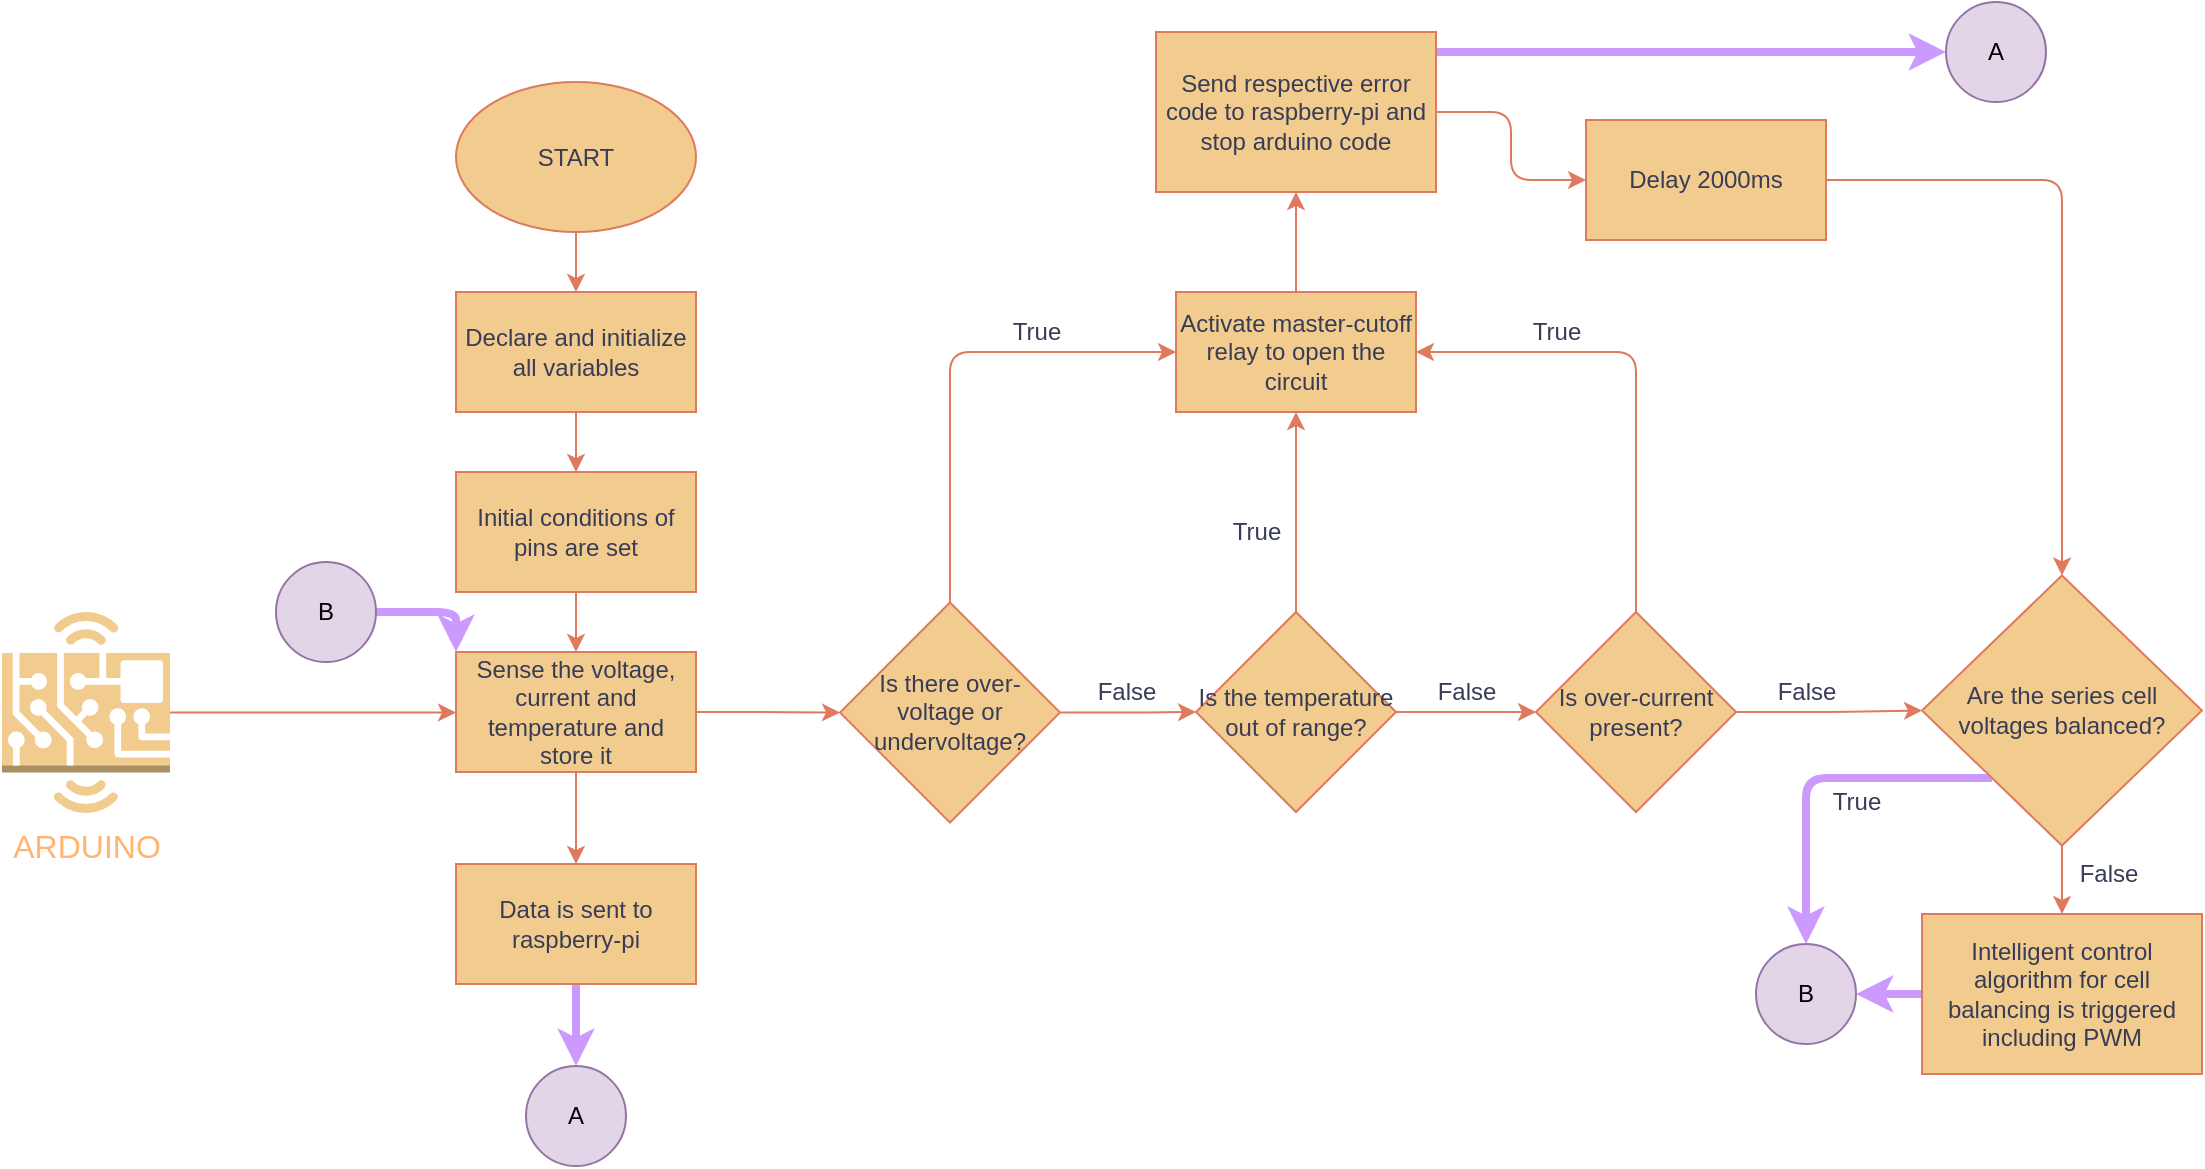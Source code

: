 <mxfile version="14.8.2" type="github">
  <diagram id="ZQuKfv0tQSPIokNDNCL0" name="Page-1">
    <mxGraphModel dx="1422" dy="780" grid="0" gridSize="10" guides="1" tooltips="1" connect="1" arrows="1" fold="1" page="1" pageScale="1" pageWidth="827" pageHeight="1169" background="none" math="0" shadow="0">
      <root>
        <mxCell id="0" />
        <mxCell id="1" parent="0" />
        <mxCell id="Vbz557c_matPlHKTKu7A-3" value="" style="edgeStyle=orthogonalEdgeStyle;orthogonalLoop=1;jettySize=auto;html=1;fontColor=#393C56;strokeColor=#E07A5F;fillColor=#F2CC8F;labelBackgroundColor=#F4F1DE;" parent="1" source="Vbz557c_matPlHKTKu7A-1" target="Vbz557c_matPlHKTKu7A-2" edge="1">
          <mxGeometry relative="1" as="geometry" />
        </mxCell>
        <mxCell id="Vbz557c_matPlHKTKu7A-1" value="START" style="ellipse;whiteSpace=wrap;html=1;fontColor=#393C56;strokeColor=#E07A5F;fillColor=#F2CC8F;strokeWidth=1;perimeterSpacing=0;" parent="1" vertex="1">
          <mxGeometry x="390" y="60" width="120" height="75" as="geometry" />
        </mxCell>
        <mxCell id="Vbz557c_matPlHKTKu7A-5" style="edgeStyle=orthogonalEdgeStyle;orthogonalLoop=1;jettySize=auto;html=1;exitX=0.5;exitY=1;exitDx=0;exitDy=0;entryX=0.5;entryY=0;entryDx=0;entryDy=0;fontColor=#393C56;strokeColor=#E07A5F;fillColor=#F2CC8F;labelBackgroundColor=#F4F1DE;" parent="1" source="Vbz557c_matPlHKTKu7A-2" target="Vbz557c_matPlHKTKu7A-4" edge="1">
          <mxGeometry relative="1" as="geometry" />
        </mxCell>
        <mxCell id="Vbz557c_matPlHKTKu7A-2" value="Declare and initialize all variables" style="whiteSpace=wrap;html=1;fontColor=#393C56;strokeColor=#E07A5F;fillColor=#F2CC8F;" parent="1" vertex="1">
          <mxGeometry x="390" y="165" width="120" height="60" as="geometry" />
        </mxCell>
        <mxCell id="Vbz557c_matPlHKTKu7A-7" value="" style="edgeStyle=orthogonalEdgeStyle;orthogonalLoop=1;jettySize=auto;html=1;fontColor=#393C56;strokeColor=#E07A5F;fillColor=#F2CC8F;labelBackgroundColor=#F4F1DE;" parent="1" source="Vbz557c_matPlHKTKu7A-4" target="Vbz557c_matPlHKTKu7A-6" edge="1">
          <mxGeometry relative="1" as="geometry" />
        </mxCell>
        <mxCell id="Vbz557c_matPlHKTKu7A-4" value="Initial conditions of pins are set" style="whiteSpace=wrap;html=1;fontColor=#393C56;strokeColor=#E07A5F;strokeWidth=1;fillColor=#F2CC8F;" parent="1" vertex="1">
          <mxGeometry x="390" y="255" width="120" height="60" as="geometry" />
        </mxCell>
        <mxCell id="Vbz557c_matPlHKTKu7A-9" value="" style="edgeStyle=orthogonalEdgeStyle;orthogonalLoop=1;jettySize=auto;html=1;fontColor=#393C56;strokeColor=#E07A5F;fillColor=#F2CC8F;labelBackgroundColor=#F4F1DE;entryX=0;entryY=0.5;entryDx=0;entryDy=0;" parent="1" source="Vbz557c_matPlHKTKu7A-6" target="8fpDxvzeP6qcbkcKyaQN-8" edge="1">
          <mxGeometry relative="1" as="geometry">
            <mxPoint x="590" y="375" as="targetPoint" />
          </mxGeometry>
        </mxCell>
        <mxCell id="8fpDxvzeP6qcbkcKyaQN-7" style="edgeStyle=orthogonalEdgeStyle;orthogonalLoop=1;jettySize=auto;html=1;exitX=0.5;exitY=1;exitDx=0;exitDy=0;labelBackgroundColor=#F4F1DE;fontColor=#393C56;strokeColor=#E07A5F;fillColor=#F2CC8F;" edge="1" parent="1" source="Vbz557c_matPlHKTKu7A-6" target="Vbz557c_matPlHKTKu7A-48">
          <mxGeometry relative="1" as="geometry" />
        </mxCell>
        <mxCell id="Vbz557c_matPlHKTKu7A-6" value="Sense the voltage, current and temperature and store it" style="whiteSpace=wrap;html=1;fontColor=#393C56;strokeColor=#E07A5F;strokeWidth=1;fillColor=#F2CC8F;" parent="1" vertex="1">
          <mxGeometry x="390" y="345" width="120" height="60" as="geometry" />
        </mxCell>
        <mxCell id="Vbz557c_matPlHKTKu7A-18" value="" style="edgeStyle=orthogonalEdgeStyle;orthogonalLoop=1;jettySize=auto;html=1;fontColor=#393C56;strokeColor=#E07A5F;fillColor=#F2CC8F;labelBackgroundColor=#F4F1DE;exitX=1;exitY=0.5;exitDx=0;exitDy=0;" parent="1" source="8fpDxvzeP6qcbkcKyaQN-8" target="Vbz557c_matPlHKTKu7A-17" edge="1">
          <mxGeometry relative="1" as="geometry">
            <mxPoint x="690" y="375" as="sourcePoint" />
          </mxGeometry>
        </mxCell>
        <mxCell id="Vbz557c_matPlHKTKu7A-24" style="edgeStyle=orthogonalEdgeStyle;orthogonalLoop=1;jettySize=auto;html=1;exitX=0.5;exitY=0;exitDx=0;exitDy=0;entryX=0;entryY=0.5;entryDx=0;entryDy=0;fontColor=#393C56;strokeColor=#E07A5F;fillColor=#F2CC8F;labelBackgroundColor=#F4F1DE;" parent="1" source="8fpDxvzeP6qcbkcKyaQN-8" target="Vbz557c_matPlHKTKu7A-23" edge="1">
          <mxGeometry relative="1" as="geometry">
            <mxPoint x="640" y="325" as="sourcePoint" />
          </mxGeometry>
        </mxCell>
        <mxCell id="Vbz557c_matPlHKTKu7A-21" value="" style="edgeStyle=orthogonalEdgeStyle;orthogonalLoop=1;jettySize=auto;html=1;fontColor=#393C56;strokeColor=#E07A5F;fillColor=#F2CC8F;labelBackgroundColor=#F4F1DE;entryX=0;entryY=0.5;entryDx=0;entryDy=0;" parent="1" source="Vbz557c_matPlHKTKu7A-17" target="8fpDxvzeP6qcbkcKyaQN-9" edge="1">
          <mxGeometry relative="1" as="geometry">
            <mxPoint x="930" y="375" as="targetPoint" />
          </mxGeometry>
        </mxCell>
        <mxCell id="Vbz557c_matPlHKTKu7A-25" style="edgeStyle=orthogonalEdgeStyle;orthogonalLoop=1;jettySize=auto;html=1;exitX=0.5;exitY=0;exitDx=0;exitDy=0;entryX=0.5;entryY=1;entryDx=0;entryDy=0;fontColor=#393C56;strokeColor=#E07A5F;fillColor=#F2CC8F;labelBackgroundColor=#F4F1DE;" parent="1" source="Vbz557c_matPlHKTKu7A-17" target="Vbz557c_matPlHKTKu7A-23" edge="1">
          <mxGeometry relative="1" as="geometry" />
        </mxCell>
        <mxCell id="Vbz557c_matPlHKTKu7A-17" value="Is the temperature out of range?" style="rhombus;whiteSpace=wrap;html=1;fontColor=#393C56;strokeColor=#E07A5F;strokeWidth=1;fillColor=#F2CC8F;" parent="1" vertex="1">
          <mxGeometry x="760" y="325" width="100" height="100" as="geometry" />
        </mxCell>
        <mxCell id="Vbz557c_matPlHKTKu7A-19" value="False" style="text;html=1;align=center;verticalAlign=middle;resizable=0;points=[];autosize=1;strokeColor=none;fontColor=#393C56;" parent="1" vertex="1">
          <mxGeometry x="700" y="355" width="50" height="20" as="geometry" />
        </mxCell>
        <mxCell id="Vbz557c_matPlHKTKu7A-26" style="edgeStyle=orthogonalEdgeStyle;orthogonalLoop=1;jettySize=auto;html=1;exitX=0.5;exitY=0;exitDx=0;exitDy=0;entryX=1;entryY=0.5;entryDx=0;entryDy=0;fontColor=#393C56;strokeColor=#E07A5F;fillColor=#F2CC8F;labelBackgroundColor=#F4F1DE;" parent="1" source="8fpDxvzeP6qcbkcKyaQN-9" target="Vbz557c_matPlHKTKu7A-23" edge="1">
          <mxGeometry relative="1" as="geometry">
            <mxPoint x="985" y="320" as="sourcePoint" />
          </mxGeometry>
        </mxCell>
        <mxCell id="Vbz557c_matPlHKTKu7A-38" value="" style="edgeStyle=orthogonalEdgeStyle;orthogonalLoop=1;jettySize=auto;html=1;fontColor=#393C56;strokeColor=#E07A5F;fillColor=#F2CC8F;labelBackgroundColor=#F4F1DE;entryX=0;entryY=0.5;entryDx=0;entryDy=0;" parent="1" source="8fpDxvzeP6qcbkcKyaQN-9" target="Ce1RtPgFx1pHUSXhQOCO-6" edge="1">
          <mxGeometry relative="1" as="geometry">
            <mxPoint x="1226" y="375" as="targetPoint" />
            <mxPoint x="1080" y="399.7" as="sourcePoint" />
          </mxGeometry>
        </mxCell>
        <mxCell id="Vbz557c_matPlHKTKu7A-22" value="False" style="text;html=1;align=center;verticalAlign=middle;resizable=0;points=[];autosize=1;strokeColor=none;fontColor=#393C56;" parent="1" vertex="1">
          <mxGeometry x="870" y="355" width="50" height="20" as="geometry" />
        </mxCell>
        <mxCell id="Vbz557c_matPlHKTKu7A-31" value="" style="edgeStyle=orthogonalEdgeStyle;orthogonalLoop=1;jettySize=auto;html=1;fontColor=#393C56;strokeColor=#E07A5F;fillColor=#F2CC8F;labelBackgroundColor=#F4F1DE;" parent="1" source="Vbz557c_matPlHKTKu7A-23" target="Vbz557c_matPlHKTKu7A-30" edge="1">
          <mxGeometry relative="1" as="geometry" />
        </mxCell>
        <mxCell id="Vbz557c_matPlHKTKu7A-23" value="Activate master-cutoff relay to open the circuit" style="whiteSpace=wrap;html=1;fontColor=#393C56;strokeColor=#E07A5F;strokeWidth=1;fillColor=#F2CC8F;" parent="1" vertex="1">
          <mxGeometry x="750" y="165" width="120" height="60" as="geometry" />
        </mxCell>
        <mxCell id="Vbz557c_matPlHKTKu7A-27" value="True" style="text;html=1;align=center;verticalAlign=middle;resizable=0;points=[];autosize=1;strokeColor=none;fontColor=#393C56;" parent="1" vertex="1">
          <mxGeometry x="660" y="175" width="40" height="20" as="geometry" />
        </mxCell>
        <mxCell id="Vbz557c_matPlHKTKu7A-28" value="True" style="text;html=1;align=center;verticalAlign=middle;resizable=0;points=[];autosize=1;strokeColor=none;fontColor=#393C56;" parent="1" vertex="1">
          <mxGeometry x="920" y="175" width="40" height="20" as="geometry" />
        </mxCell>
        <mxCell id="Vbz557c_matPlHKTKu7A-29" value="True" style="text;html=1;align=center;verticalAlign=middle;resizable=0;points=[];autosize=1;strokeColor=none;fontColor=#393C56;" parent="1" vertex="1">
          <mxGeometry x="770" y="275" width="40" height="20" as="geometry" />
        </mxCell>
        <mxCell id="Vbz557c_matPlHKTKu7A-35" value="" style="edgeStyle=orthogonalEdgeStyle;orthogonalLoop=1;jettySize=auto;html=1;fontColor=#393C56;fillColor=#F2CC8F;strokeWidth=4;strokeColor=#CC99FF;labelBackgroundColor=#F4F1DE;" parent="1" source="Vbz557c_matPlHKTKu7A-30" target="Vbz557c_matPlHKTKu7A-33" edge="1">
          <mxGeometry relative="1" as="geometry">
            <Array as="points">
              <mxPoint x="920" y="45" />
              <mxPoint x="920" y="45" />
            </Array>
          </mxGeometry>
        </mxCell>
        <mxCell id="8fpDxvzeP6qcbkcKyaQN-21" value="" style="edgeStyle=orthogonalEdgeStyle;orthogonalLoop=1;jettySize=auto;html=1;labelBackgroundColor=#F4F1DE;fontColor=#393C56;strokeColor=#E07A5F;fillColor=#F2CC8F;" edge="1" parent="1" source="Vbz557c_matPlHKTKu7A-30" target="8fpDxvzeP6qcbkcKyaQN-20">
          <mxGeometry relative="1" as="geometry" />
        </mxCell>
        <mxCell id="Vbz557c_matPlHKTKu7A-30" value="Send respective error code to raspberry-pi and stop arduino code" style="whiteSpace=wrap;html=1;strokeColor=#E07A5F;strokeWidth=1;fillColor=#F2CC8F;fontColor=#393C56;" parent="1" vertex="1">
          <mxGeometry x="740" y="35" width="140" height="80" as="geometry" />
        </mxCell>
        <mxCell id="Vbz557c_matPlHKTKu7A-33" value="A" style="ellipse;whiteSpace=wrap;html=1;aspect=fixed;fontColor=#000000;strokeColor=#9673a6;strokeWidth=1;fillColor=#e1d5e7;" parent="1" vertex="1">
          <mxGeometry x="1135" y="20" width="50" height="50" as="geometry" />
        </mxCell>
        <mxCell id="Vbz557c_matPlHKTKu7A-39" value="&lt;div&gt;False&lt;/div&gt;" style="text;html=1;align=center;verticalAlign=middle;resizable=0;points=[];autosize=1;strokeColor=none;fontColor=#393C56;" parent="1" vertex="1">
          <mxGeometry x="1040" y="355" width="50" height="20" as="geometry" />
        </mxCell>
        <mxCell id="8fpDxvzeP6qcbkcKyaQN-16" style="edgeStyle=orthogonalEdgeStyle;orthogonalLoop=1;jettySize=auto;html=1;exitX=0;exitY=0.5;exitDx=0;exitDy=0;labelBackgroundColor=#F4F1DE;fontColor=#393C56;strokeColor=#CC99FF;strokeWidth=4;fillColor=#F2CC8F;" edge="1" parent="1" source="Vbz557c_matPlHKTKu7A-40" target="8fpDxvzeP6qcbkcKyaQN-12">
          <mxGeometry relative="1" as="geometry" />
        </mxCell>
        <mxCell id="Vbz557c_matPlHKTKu7A-40" value="Intelligent control algorithm for cell balancing is triggered including PWM" style="whiteSpace=wrap;html=1;fontColor=#393C56;strokeColor=#E07A5F;strokeWidth=1;fillColor=#F2CC8F;" parent="1" vertex="1">
          <mxGeometry x="1123" y="476" width="140" height="80" as="geometry" />
        </mxCell>
        <mxCell id="l6k71gGaqvxMgcNe-Q9w-3" value="" style="edgeStyle=orthogonalEdgeStyle;orthogonalLoop=1;jettySize=auto;html=1;fontColor=#393C56;strokeColor=#CC99FF;strokeWidth=4;fillColor=#F2CC8F;labelBackgroundColor=#F4F1DE;" parent="1" source="Vbz557c_matPlHKTKu7A-48" target="8fpDxvzeP6qcbkcKyaQN-1" edge="1">
          <mxGeometry relative="1" as="geometry">
            <mxPoint x="800" y="637" as="targetPoint" />
          </mxGeometry>
        </mxCell>
        <mxCell id="Vbz557c_matPlHKTKu7A-48" value="Data is sent to raspberry-pi" style="whiteSpace=wrap;html=1;fontColor=#393C56;strokeColor=#E07A5F;strokeWidth=1;fillColor=#F2CC8F;" parent="1" vertex="1">
          <mxGeometry x="390" y="451" width="120" height="60" as="geometry" />
        </mxCell>
        <mxCell id="l6k71gGaqvxMgcNe-Q9w-38" value="" style="edgeStyle=orthogonalEdgeStyle;orthogonalLoop=1;jettySize=auto;html=1;fontColor=#393C56;strokeColor=#E07A5F;fillColor=#F2CC8F;labelBackgroundColor=#F4F1DE;" parent="1" source="l6k71gGaqvxMgcNe-Q9w-37" edge="1">
          <mxGeometry relative="1" as="geometry">
            <mxPoint x="390" y="375.25" as="targetPoint" />
          </mxGeometry>
        </mxCell>
        <mxCell id="l6k71gGaqvxMgcNe-Q9w-37" value="&lt;font style=&quot;font-size: 16px&quot; color=&quot;#FFB570&quot;&gt;ARDUINO&lt;/font&gt;" style="outlineConnect=0;dashed=0;verticalLabelPosition=bottom;verticalAlign=top;align=center;html=1;shape=mxgraph.aws3.hardware_board;fillColor=#F2CC8F;fontColor=#393C56;strokeColor=#E07A5F;strokeWidth=1;" parent="1" vertex="1">
          <mxGeometry x="163" y="325" width="84" height="100.5" as="geometry" />
        </mxCell>
        <mxCell id="Ce1RtPgFx1pHUSXhQOCO-9" style="edgeStyle=orthogonalEdgeStyle;orthogonalLoop=1;jettySize=auto;html=1;exitX=0.5;exitY=1;exitDx=0;exitDy=0;entryX=0.5;entryY=0;entryDx=0;entryDy=0;fontColor=#393C56;strokeColor=#E07A5F;fillColor=#F2CC8F;labelBackgroundColor=#F4F1DE;" parent="1" source="Ce1RtPgFx1pHUSXhQOCO-6" target="Vbz557c_matPlHKTKu7A-40" edge="1">
          <mxGeometry relative="1" as="geometry" />
        </mxCell>
        <mxCell id="8fpDxvzeP6qcbkcKyaQN-17" style="edgeStyle=orthogonalEdgeStyle;orthogonalLoop=1;jettySize=auto;html=1;exitX=0;exitY=1;exitDx=0;exitDy=0;entryX=0.5;entryY=0;entryDx=0;entryDy=0;labelBackgroundColor=#F4F1DE;fontColor=#393C56;strokeColor=#CC99FF;strokeWidth=4;fillColor=#F2CC8F;" edge="1" parent="1" source="Ce1RtPgFx1pHUSXhQOCO-6" target="8fpDxvzeP6qcbkcKyaQN-12">
          <mxGeometry relative="1" as="geometry" />
        </mxCell>
        <mxCell id="Ce1RtPgFx1pHUSXhQOCO-6" value="Are the series cell voltages balanced?" style="rhombus;whiteSpace=wrap;html=1;fontColor=#393C56;strokeColor=#E07A5F;strokeWidth=1;fillColor=#F2CC8F;" parent="1" vertex="1">
          <mxGeometry x="1123" y="306.75" width="140" height="135" as="geometry" />
        </mxCell>
        <mxCell id="Ce1RtPgFx1pHUSXhQOCO-10" value="False" style="text;html=1;align=center;verticalAlign=middle;resizable=0;points=[];autosize=1;strokeColor=none;fontColor=#393C56;" parent="1" vertex="1">
          <mxGeometry x="1191" y="446" width="50" height="20" as="geometry" />
        </mxCell>
        <mxCell id="8fpDxvzeP6qcbkcKyaQN-1" value="A" style="ellipse;whiteSpace=wrap;html=1;aspect=fixed;fontColor=#000000;strokeColor=#9673a6;strokeWidth=1;fillColor=#e1d5e7;" vertex="1" parent="1">
          <mxGeometry x="425" y="552" width="50" height="50" as="geometry" />
        </mxCell>
        <mxCell id="8fpDxvzeP6qcbkcKyaQN-8" value="Is there over-voltage or undervoltage?" style="rhombus;whiteSpace=wrap;html=1;fontColor=#393C56;strokeColor=#E07A5F;strokeWidth=1;fillColor=#F2CC8F;" vertex="1" parent="1">
          <mxGeometry x="582" y="320.25" width="110" height="110" as="geometry" />
        </mxCell>
        <mxCell id="8fpDxvzeP6qcbkcKyaQN-9" value="Is over-current present?" style="rhombus;whiteSpace=wrap;html=1;fontColor=#393C56;strokeColor=#E07A5F;strokeWidth=1;fillColor=#F2CC8F;" vertex="1" parent="1">
          <mxGeometry x="930" y="325" width="100" height="100" as="geometry" />
        </mxCell>
        <mxCell id="8fpDxvzeP6qcbkcKyaQN-12" value="B" style="ellipse;whiteSpace=wrap;html=1;aspect=fixed;fontColor=#000000;strokeColor=#9673a6;strokeWidth=1;fillColor=#e1d5e7;" vertex="1" parent="1">
          <mxGeometry x="1040" y="491" width="50" height="50" as="geometry" />
        </mxCell>
        <mxCell id="8fpDxvzeP6qcbkcKyaQN-19" style="edgeStyle=orthogonalEdgeStyle;orthogonalLoop=1;jettySize=auto;html=1;entryX=0;entryY=0;entryDx=0;entryDy=0;labelBackgroundColor=#F4F1DE;fontColor=#393C56;strokeColor=#CC99FF;strokeWidth=4;fillColor=#F2CC8F;" edge="1" parent="1" source="8fpDxvzeP6qcbkcKyaQN-13" target="Vbz557c_matPlHKTKu7A-6">
          <mxGeometry relative="1" as="geometry" />
        </mxCell>
        <mxCell id="8fpDxvzeP6qcbkcKyaQN-13" value="B" style="ellipse;whiteSpace=wrap;html=1;aspect=fixed;fontColor=#000000;strokeColor=#9673a6;strokeWidth=1;fillColor=#e1d5e7;" vertex="1" parent="1">
          <mxGeometry x="300" y="300" width="50" height="50" as="geometry" />
        </mxCell>
        <mxCell id="8fpDxvzeP6qcbkcKyaQN-18" value="True" style="text;html=1;align=center;verticalAlign=middle;resizable=0;points=[];autosize=1;strokeColor=none;fontColor=#393C56;" vertex="1" parent="1">
          <mxGeometry x="1072" y="411.25" width="35" height="18" as="geometry" />
        </mxCell>
        <mxCell id="8fpDxvzeP6qcbkcKyaQN-22" style="edgeStyle=orthogonalEdgeStyle;orthogonalLoop=1;jettySize=auto;html=1;entryX=0.5;entryY=0;entryDx=0;entryDy=0;labelBackgroundColor=#F4F1DE;fontColor=#393C56;strokeColor=#E07A5F;fillColor=#F2CC8F;" edge="1" parent="1" source="8fpDxvzeP6qcbkcKyaQN-20" target="Ce1RtPgFx1pHUSXhQOCO-6">
          <mxGeometry relative="1" as="geometry" />
        </mxCell>
        <mxCell id="8fpDxvzeP6qcbkcKyaQN-20" value="Delay 2000ms" style="whiteSpace=wrap;html=1;fontColor=#393C56;strokeColor=#E07A5F;strokeWidth=1;fillColor=#F2CC8F;" vertex="1" parent="1">
          <mxGeometry x="955" y="79" width="120" height="60" as="geometry" />
        </mxCell>
      </root>
    </mxGraphModel>
  </diagram>
</mxfile>
